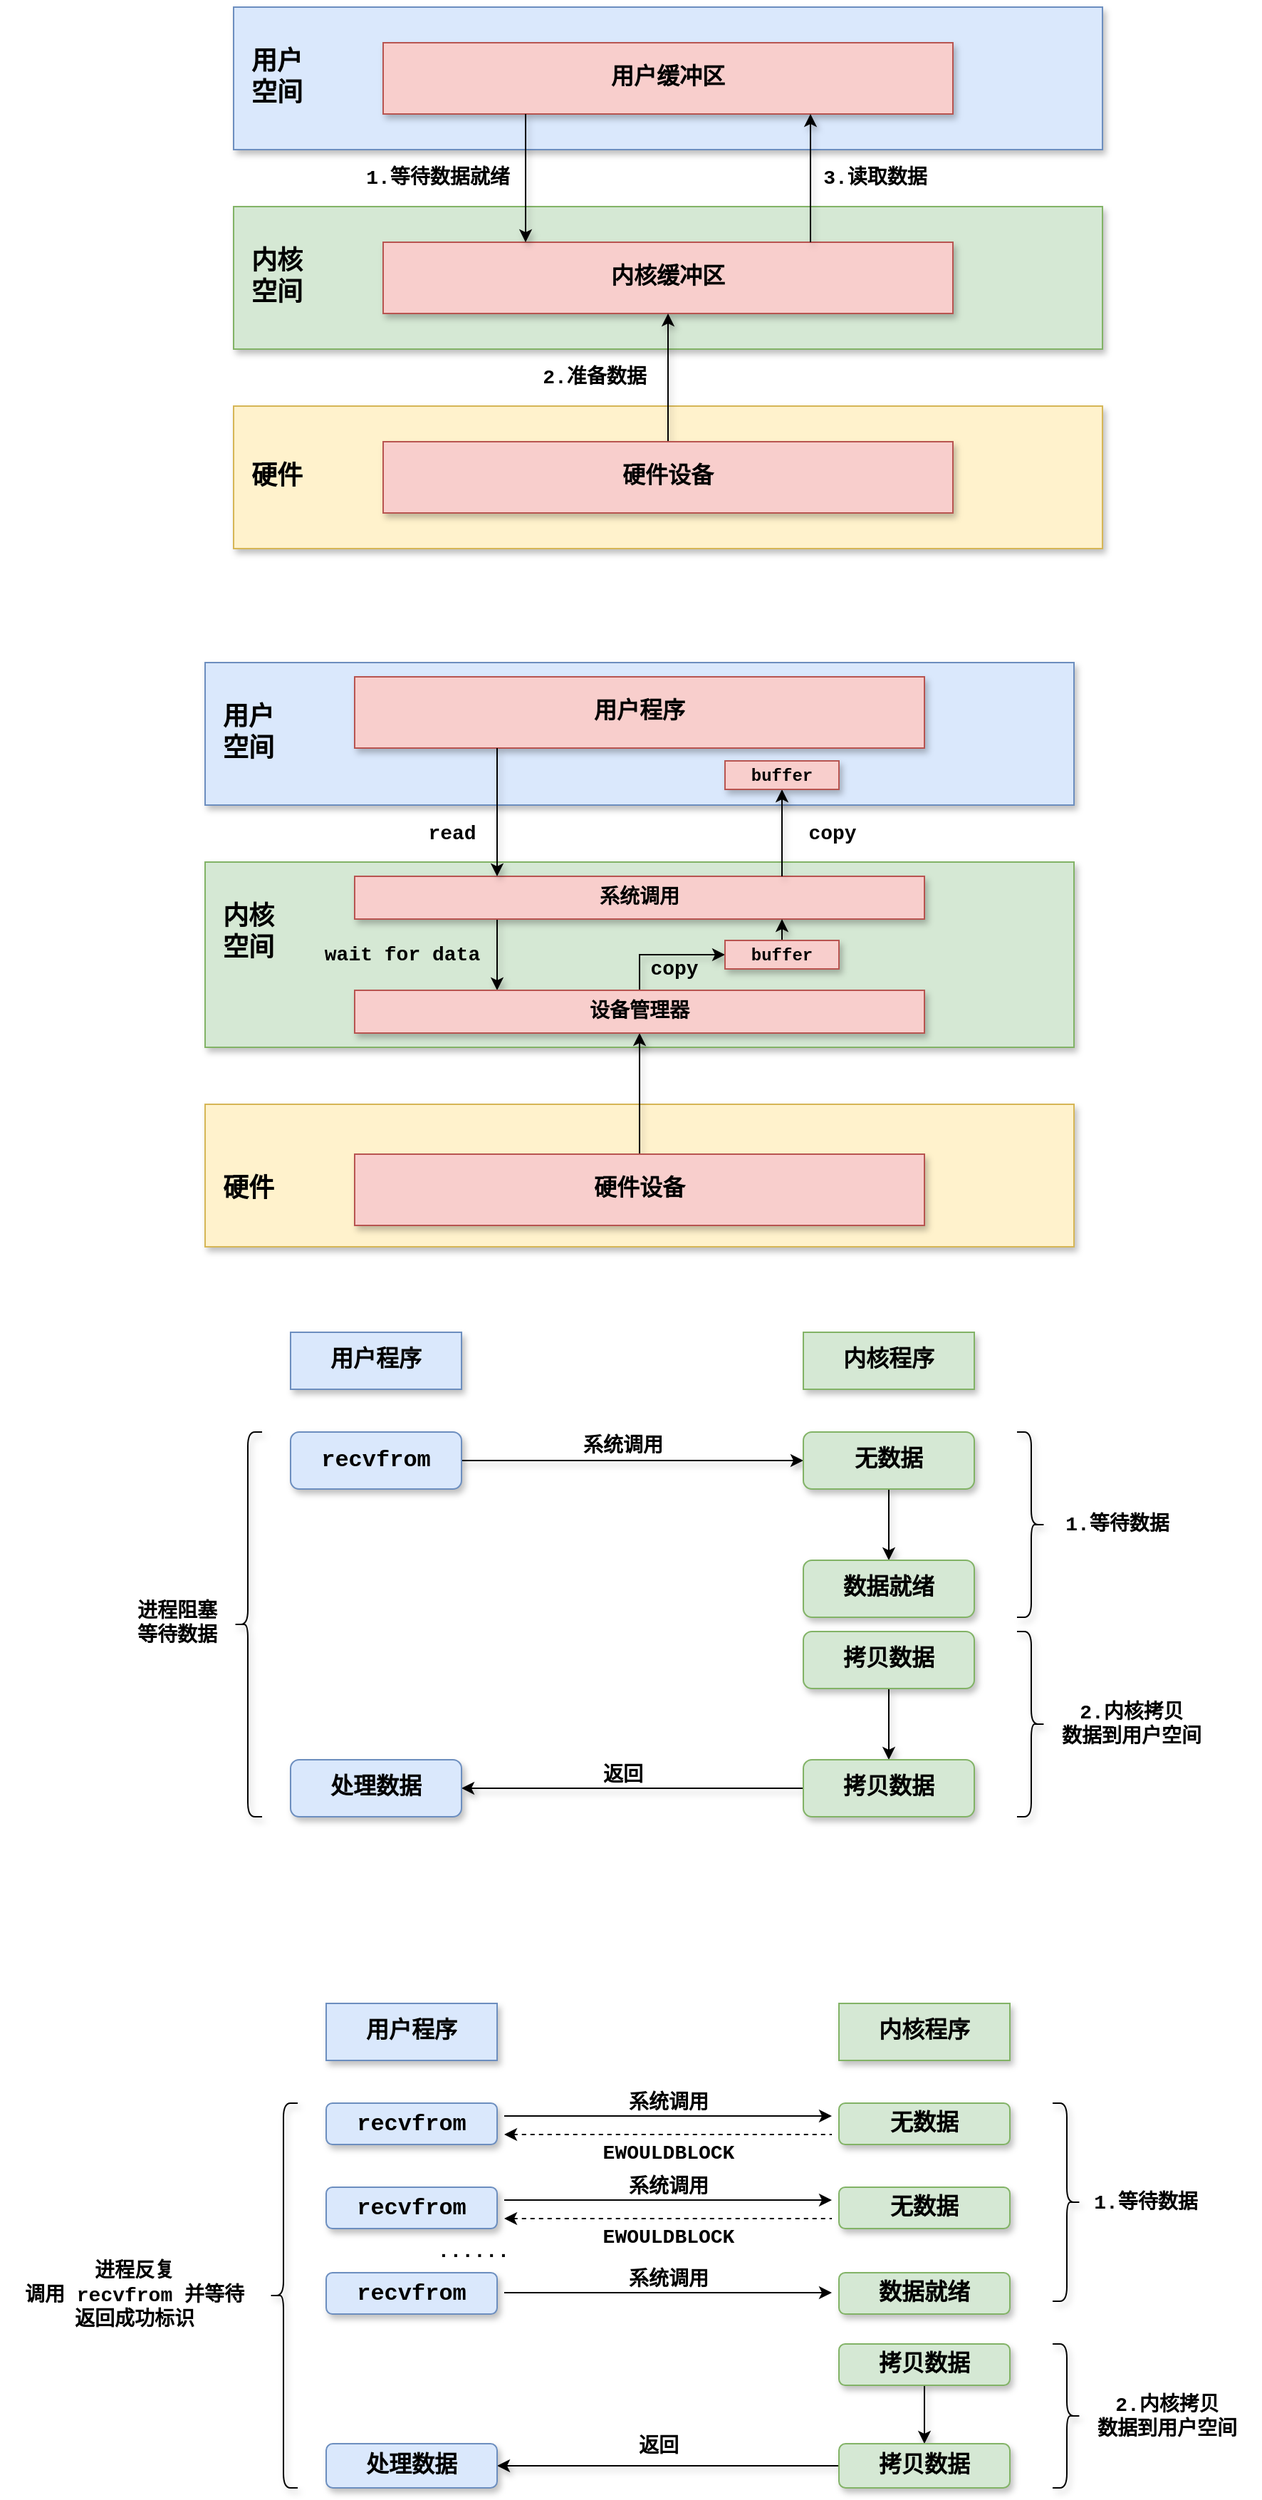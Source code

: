 <mxfile version="22.1.18" type="github">
  <diagram name="第 1 页" id="cC_8CLEbr-v7J0dyYEAU">
    <mxGraphModel dx="1377" dy="573" grid="0" gridSize="10" guides="1" tooltips="1" connect="1" arrows="1" fold="1" page="0" pageScale="1" pageWidth="827" pageHeight="1169" math="0" shadow="0">
      <root>
        <mxCell id="0" />
        <mxCell id="1" parent="0" />
        <mxCell id="Dbk5JtiBEJD0yRrXssco-1" value="" style="rounded=0;whiteSpace=wrap;html=1;fillColor=#dae8fc;strokeColor=#6c8ebf;shadow=1;" vertex="1" parent="1">
          <mxGeometry x="50" y="50" width="610" height="100" as="geometry" />
        </mxCell>
        <mxCell id="Dbk5JtiBEJD0yRrXssco-2" value="&lt;b&gt;&lt;font style=&quot;font-size: 18px;&quot; face=&quot;Courier New&quot;&gt;用户&lt;br&gt;空间&lt;/font&gt;&lt;/b&gt;" style="text;html=1;align=center;verticalAlign=middle;resizable=0;points=[];autosize=1;strokeColor=none;fillColor=none;shadow=1;" vertex="1" parent="1">
          <mxGeometry x="50" y="70" width="60" height="60" as="geometry" />
        </mxCell>
        <mxCell id="Dbk5JtiBEJD0yRrXssco-3" value="&lt;b&gt;&lt;font style=&quot;font-size: 16px;&quot; face=&quot;Courier New&quot;&gt;用户缓冲区&lt;/font&gt;&lt;/b&gt;" style="rounded=0;whiteSpace=wrap;html=1;fillColor=#f8cecc;strokeColor=#b85450;shadow=1;" vertex="1" parent="1">
          <mxGeometry x="155" y="75" width="400" height="50" as="geometry" />
        </mxCell>
        <mxCell id="Dbk5JtiBEJD0yRrXssco-4" value="" style="rounded=0;whiteSpace=wrap;html=1;fillColor=#d5e8d4;strokeColor=#82b366;shadow=1;" vertex="1" parent="1">
          <mxGeometry x="50" y="190" width="610" height="100" as="geometry" />
        </mxCell>
        <mxCell id="Dbk5JtiBEJD0yRrXssco-5" value="&lt;b&gt;&lt;font style=&quot;font-size: 18px;&quot; face=&quot;Courier New&quot;&gt;内核&lt;br&gt;空间&lt;/font&gt;&lt;/b&gt;" style="text;html=1;align=center;verticalAlign=middle;resizable=0;points=[];autosize=1;strokeColor=none;fillColor=none;shadow=1;" vertex="1" parent="1">
          <mxGeometry x="50" y="210" width="60" height="60" as="geometry" />
        </mxCell>
        <mxCell id="Dbk5JtiBEJD0yRrXssco-6" value="&lt;b&gt;&lt;font style=&quot;font-size: 16px;&quot; face=&quot;Courier New&quot;&gt;内核缓冲区&lt;/font&gt;&lt;/b&gt;" style="rounded=0;whiteSpace=wrap;html=1;fillColor=#f8cecc;strokeColor=#b85450;shadow=1;" vertex="1" parent="1">
          <mxGeometry x="155" y="215" width="400" height="50" as="geometry" />
        </mxCell>
        <mxCell id="Dbk5JtiBEJD0yRrXssco-8" value="" style="rounded=0;whiteSpace=wrap;html=1;fillColor=#fff2cc;strokeColor=#d6b656;shadow=1;" vertex="1" parent="1">
          <mxGeometry x="50" y="330" width="610" height="100" as="geometry" />
        </mxCell>
        <mxCell id="Dbk5JtiBEJD0yRrXssco-9" value="&lt;font face=&quot;Courier New&quot;&gt;&lt;span style=&quot;font-size: 18px;&quot;&gt;&lt;b&gt;硬件&lt;/b&gt;&lt;/span&gt;&lt;/font&gt;" style="text;html=1;align=center;verticalAlign=middle;resizable=0;points=[];autosize=1;strokeColor=none;fillColor=none;shadow=1;" vertex="1" parent="1">
          <mxGeometry x="50" y="360" width="60" height="40" as="geometry" />
        </mxCell>
        <mxCell id="Dbk5JtiBEJD0yRrXssco-15" style="edgeStyle=orthogonalEdgeStyle;rounded=0;orthogonalLoop=1;jettySize=auto;html=1;entryX=0.5;entryY=1;entryDx=0;entryDy=0;shadow=1;" edge="1" parent="1" source="Dbk5JtiBEJD0yRrXssco-10" target="Dbk5JtiBEJD0yRrXssco-6">
          <mxGeometry relative="1" as="geometry" />
        </mxCell>
        <mxCell id="Dbk5JtiBEJD0yRrXssco-10" value="&lt;font face=&quot;Courier New&quot;&gt;&lt;span style=&quot;font-size: 16px;&quot;&gt;&lt;b&gt;硬件设备&lt;/b&gt;&lt;/span&gt;&lt;/font&gt;" style="rounded=0;whiteSpace=wrap;html=1;fillColor=#f8cecc;strokeColor=#b85450;shadow=1;" vertex="1" parent="1">
          <mxGeometry x="155" y="355" width="400" height="50" as="geometry" />
        </mxCell>
        <mxCell id="Dbk5JtiBEJD0yRrXssco-13" value="" style="endArrow=classic;html=1;rounded=0;exitX=0.25;exitY=1;exitDx=0;exitDy=0;entryX=0.25;entryY=0;entryDx=0;entryDy=0;shadow=1;" edge="1" parent="1" source="Dbk5JtiBEJD0yRrXssco-3" target="Dbk5JtiBEJD0yRrXssco-6">
          <mxGeometry width="50" height="50" relative="1" as="geometry">
            <mxPoint x="390" y="320" as="sourcePoint" />
            <mxPoint x="440" y="270" as="targetPoint" />
          </mxGeometry>
        </mxCell>
        <mxCell id="Dbk5JtiBEJD0yRrXssco-14" value="&lt;font size=&quot;1&quot; face=&quot;Courier New&quot;&gt;&lt;b style=&quot;font-size: 14px;&quot;&gt;1.等待数据就绪&lt;/b&gt;&lt;/font&gt;" style="text;html=1;align=center;verticalAlign=middle;resizable=0;points=[];autosize=1;strokeColor=none;fillColor=none;shadow=1;" vertex="1" parent="1">
          <mxGeometry x="133" y="155" width="120" height="30" as="geometry" />
        </mxCell>
        <mxCell id="Dbk5JtiBEJD0yRrXssco-16" value="&lt;font size=&quot;1&quot; face=&quot;Courier New&quot;&gt;&lt;b style=&quot;font-size: 14px;&quot;&gt;2.准备数据&lt;/b&gt;&lt;/font&gt;" style="text;html=1;align=center;verticalAlign=middle;resizable=0;points=[];autosize=1;strokeColor=none;fillColor=none;shadow=1;" vertex="1" parent="1">
          <mxGeometry x="253" y="295" width="100" height="30" as="geometry" />
        </mxCell>
        <mxCell id="Dbk5JtiBEJD0yRrXssco-17" value="" style="endArrow=classic;html=1;rounded=0;exitX=0.75;exitY=0;exitDx=0;exitDy=0;entryX=0.75;entryY=1;entryDx=0;entryDy=0;shadow=1;" edge="1" parent="1" source="Dbk5JtiBEJD0yRrXssco-6" target="Dbk5JtiBEJD0yRrXssco-3">
          <mxGeometry width="50" height="50" relative="1" as="geometry">
            <mxPoint x="390" y="320" as="sourcePoint" />
            <mxPoint x="440" y="270" as="targetPoint" />
          </mxGeometry>
        </mxCell>
        <mxCell id="Dbk5JtiBEJD0yRrXssco-18" value="&lt;font size=&quot;1&quot; face=&quot;Courier New&quot;&gt;&lt;b style=&quot;font-size: 14px;&quot;&gt;3.读取数据&lt;/b&gt;&lt;/font&gt;" style="text;html=1;align=center;verticalAlign=middle;resizable=0;points=[];autosize=1;strokeColor=none;fillColor=none;shadow=1;" vertex="1" parent="1">
          <mxGeometry x="450" y="155" width="100" height="30" as="geometry" />
        </mxCell>
        <mxCell id="Dbk5JtiBEJD0yRrXssco-19" value="" style="rounded=0;whiteSpace=wrap;html=1;fillColor=#dae8fc;strokeColor=#6c8ebf;shadow=1;" vertex="1" parent="1">
          <mxGeometry x="30" y="510" width="610" height="100" as="geometry" />
        </mxCell>
        <mxCell id="Dbk5JtiBEJD0yRrXssco-20" value="&lt;b&gt;&lt;font style=&quot;font-size: 18px;&quot; face=&quot;Courier New&quot;&gt;用户&lt;br&gt;空间&lt;/font&gt;&lt;/b&gt;" style="text;html=1;align=center;verticalAlign=middle;resizable=0;points=[];autosize=1;strokeColor=none;fillColor=none;shadow=1;" vertex="1" parent="1">
          <mxGeometry x="30" y="530" width="60" height="60" as="geometry" />
        </mxCell>
        <mxCell id="Dbk5JtiBEJD0yRrXssco-21" value="&lt;font face=&quot;Courier New&quot;&gt;&lt;span style=&quot;font-size: 16px;&quot;&gt;&lt;b&gt;用户程序&lt;/b&gt;&lt;/span&gt;&lt;/font&gt;" style="rounded=0;whiteSpace=wrap;html=1;fillColor=#f8cecc;strokeColor=#b85450;shadow=1;" vertex="1" parent="1">
          <mxGeometry x="135" y="520" width="400" height="50" as="geometry" />
        </mxCell>
        <mxCell id="Dbk5JtiBEJD0yRrXssco-22" value="" style="rounded=0;whiteSpace=wrap;html=1;fillColor=#d5e8d4;strokeColor=#82b366;shadow=1;" vertex="1" parent="1">
          <mxGeometry x="30" y="650" width="610" height="130" as="geometry" />
        </mxCell>
        <mxCell id="Dbk5JtiBEJD0yRrXssco-23" value="&lt;b&gt;&lt;font style=&quot;font-size: 18px;&quot; face=&quot;Courier New&quot;&gt;内核&lt;br&gt;空间&lt;/font&gt;&lt;/b&gt;" style="text;html=1;align=center;verticalAlign=middle;resizable=0;points=[];autosize=1;strokeColor=none;fillColor=none;shadow=1;" vertex="1" parent="1">
          <mxGeometry x="30" y="670" width="60" height="60" as="geometry" />
        </mxCell>
        <mxCell id="Dbk5JtiBEJD0yRrXssco-42" style="edgeStyle=orthogonalEdgeStyle;rounded=0;orthogonalLoop=1;jettySize=auto;html=1;exitX=0.25;exitY=1;exitDx=0;exitDy=0;entryX=0.25;entryY=0;entryDx=0;entryDy=0;shadow=1;" edge="1" parent="1" source="Dbk5JtiBEJD0yRrXssco-24" target="Dbk5JtiBEJD0yRrXssco-35">
          <mxGeometry relative="1" as="geometry" />
        </mxCell>
        <mxCell id="Dbk5JtiBEJD0yRrXssco-24" value="&lt;p style=&quot;line-height: 100%;&quot;&gt;&lt;font size=&quot;1&quot; face=&quot;Courier New&quot;&gt;&lt;b style=&quot;font-size: 14px;&quot;&gt;系统调用&lt;/b&gt;&lt;/font&gt;&lt;/p&gt;" style="rounded=0;whiteSpace=wrap;html=1;fillColor=#f8cecc;strokeColor=#b85450;shadow=1;align=center;" vertex="1" parent="1">
          <mxGeometry x="135" y="660" width="400" height="30" as="geometry" />
        </mxCell>
        <mxCell id="Dbk5JtiBEJD0yRrXssco-25" value="" style="rounded=0;whiteSpace=wrap;html=1;fillColor=#fff2cc;strokeColor=#d6b656;shadow=1;" vertex="1" parent="1">
          <mxGeometry x="30" y="820" width="610" height="100" as="geometry" />
        </mxCell>
        <mxCell id="Dbk5JtiBEJD0yRrXssco-26" value="&lt;font face=&quot;Courier New&quot;&gt;&lt;span style=&quot;font-size: 18px;&quot;&gt;&lt;b&gt;硬件&lt;/b&gt;&lt;/span&gt;&lt;/font&gt;" style="text;html=1;align=center;verticalAlign=middle;resizable=0;points=[];autosize=1;strokeColor=none;fillColor=none;shadow=1;" vertex="1" parent="1">
          <mxGeometry x="30" y="860" width="60" height="40" as="geometry" />
        </mxCell>
        <mxCell id="Dbk5JtiBEJD0yRrXssco-44" style="edgeStyle=orthogonalEdgeStyle;rounded=0;orthogonalLoop=1;jettySize=auto;html=1;entryX=0.5;entryY=1;entryDx=0;entryDy=0;shadow=1;" edge="1" parent="1" source="Dbk5JtiBEJD0yRrXssco-28" target="Dbk5JtiBEJD0yRrXssco-35">
          <mxGeometry relative="1" as="geometry" />
        </mxCell>
        <mxCell id="Dbk5JtiBEJD0yRrXssco-28" value="&lt;font face=&quot;Courier New&quot;&gt;&lt;span style=&quot;font-size: 16px;&quot;&gt;&lt;b&gt;硬件设备&lt;/b&gt;&lt;/span&gt;&lt;/font&gt;" style="rounded=0;whiteSpace=wrap;html=1;fillColor=#f8cecc;strokeColor=#b85450;shadow=1;" vertex="1" parent="1">
          <mxGeometry x="135" y="855" width="400" height="50" as="geometry" />
        </mxCell>
        <mxCell id="Dbk5JtiBEJD0yRrXssco-29" value="" style="endArrow=classic;html=1;rounded=0;exitX=0.25;exitY=1;exitDx=0;exitDy=0;entryX=0.25;entryY=0;entryDx=0;entryDy=0;shadow=1;" edge="1" parent="1" source="Dbk5JtiBEJD0yRrXssco-21" target="Dbk5JtiBEJD0yRrXssco-24">
          <mxGeometry width="50" height="50" relative="1" as="geometry">
            <mxPoint x="370" y="780" as="sourcePoint" />
            <mxPoint x="420" y="730" as="targetPoint" />
          </mxGeometry>
        </mxCell>
        <mxCell id="Dbk5JtiBEJD0yRrXssco-30" value="&lt;font face=&quot;Courier New&quot;&gt;&lt;span style=&quot;font-size: 14px;&quot;&gt;&lt;b&gt;read&lt;/b&gt;&lt;/span&gt;&lt;/font&gt;" style="text;html=1;align=center;verticalAlign=middle;resizable=0;points=[];autosize=1;strokeColor=none;fillColor=none;shadow=1;" vertex="1" parent="1">
          <mxGeometry x="173" y="615" width="60" height="30" as="geometry" />
        </mxCell>
        <mxCell id="Dbk5JtiBEJD0yRrXssco-32" value="" style="endArrow=classic;html=1;rounded=0;exitX=0.75;exitY=0;exitDx=0;exitDy=0;shadow=1;entryX=0.5;entryY=1;entryDx=0;entryDy=0;" edge="1" parent="1" source="Dbk5JtiBEJD0yRrXssco-24" target="Dbk5JtiBEJD0yRrXssco-34">
          <mxGeometry width="50" height="50" relative="1" as="geometry">
            <mxPoint x="370" y="780" as="sourcePoint" />
            <mxPoint x="435" y="600" as="targetPoint" />
          </mxGeometry>
        </mxCell>
        <mxCell id="Dbk5JtiBEJD0yRrXssco-33" value="&lt;font size=&quot;1&quot; face=&quot;Courier New&quot;&gt;&lt;b style=&quot;font-size: 14px;&quot;&gt;copy&lt;/b&gt;&lt;/font&gt;" style="text;html=1;align=center;verticalAlign=middle;resizable=0;points=[];autosize=1;strokeColor=none;fillColor=none;shadow=1;" vertex="1" parent="1">
          <mxGeometry x="440" y="615" width="60" height="30" as="geometry" />
        </mxCell>
        <mxCell id="Dbk5JtiBEJD0yRrXssco-34" value="&lt;b&gt;&lt;font face=&quot;Courier New&quot;&gt;buffer&lt;/font&gt;&lt;/b&gt;" style="rounded=0;whiteSpace=wrap;html=1;fillColor=#f8cecc;strokeColor=#b85450;shadow=1;" vertex="1" parent="1">
          <mxGeometry x="395" y="579" width="80" height="20" as="geometry" />
        </mxCell>
        <mxCell id="Dbk5JtiBEJD0yRrXssco-37" style="edgeStyle=orthogonalEdgeStyle;rounded=0;orthogonalLoop=1;jettySize=auto;html=1;entryX=0;entryY=0.5;entryDx=0;entryDy=0;shadow=1;" edge="1" parent="1" source="Dbk5JtiBEJD0yRrXssco-35" target="Dbk5JtiBEJD0yRrXssco-36">
          <mxGeometry relative="1" as="geometry" />
        </mxCell>
        <mxCell id="Dbk5JtiBEJD0yRrXssco-35" value="&lt;p style=&quot;line-height: 100%;&quot;&gt;&lt;font face=&quot;Courier New&quot;&gt;&lt;span style=&quot;font-size: 14px;&quot;&gt;&lt;b&gt;设备管理器&lt;/b&gt;&lt;/span&gt;&lt;/font&gt;&lt;/p&gt;" style="rounded=0;whiteSpace=wrap;html=1;fillColor=#f8cecc;strokeColor=#b85450;shadow=1;align=center;" vertex="1" parent="1">
          <mxGeometry x="135" y="740" width="400" height="30" as="geometry" />
        </mxCell>
        <mxCell id="Dbk5JtiBEJD0yRrXssco-41" style="edgeStyle=orthogonalEdgeStyle;rounded=0;orthogonalLoop=1;jettySize=auto;html=1;entryX=0.75;entryY=1;entryDx=0;entryDy=0;shadow=1;" edge="1" parent="1" source="Dbk5JtiBEJD0yRrXssco-36" target="Dbk5JtiBEJD0yRrXssco-24">
          <mxGeometry relative="1" as="geometry">
            <Array as="points">
              <mxPoint x="440" y="710" />
              <mxPoint x="440" y="710" />
            </Array>
          </mxGeometry>
        </mxCell>
        <mxCell id="Dbk5JtiBEJD0yRrXssco-36" value="&lt;b&gt;&lt;font face=&quot;Courier New&quot;&gt;buffer&lt;/font&gt;&lt;/b&gt;" style="rounded=0;whiteSpace=wrap;html=1;fillColor=#f8cecc;strokeColor=#b85450;shadow=1;" vertex="1" parent="1">
          <mxGeometry x="395" y="705" width="80" height="20" as="geometry" />
        </mxCell>
        <mxCell id="Dbk5JtiBEJD0yRrXssco-38" value="&lt;font size=&quot;1&quot; face=&quot;Courier New&quot;&gt;&lt;b style=&quot;font-size: 14px;&quot;&gt;copy&lt;/b&gt;&lt;/font&gt;" style="text;html=1;align=center;verticalAlign=middle;resizable=0;points=[];autosize=1;strokeColor=none;fillColor=none;shadow=1;" vertex="1" parent="1">
          <mxGeometry x="329" y="710" width="60" height="30" as="geometry" />
        </mxCell>
        <mxCell id="Dbk5JtiBEJD0yRrXssco-43" value="&lt;font face=&quot;Courier New&quot;&gt;&lt;span style=&quot;font-size: 14px;&quot;&gt;&lt;b&gt;wait for data&lt;/b&gt;&lt;/span&gt;&lt;/font&gt;" style="text;html=1;align=center;verticalAlign=middle;resizable=0;points=[];autosize=1;strokeColor=none;fillColor=none;shadow=1;" vertex="1" parent="1">
          <mxGeometry x="103" y="700" width="130" height="30" as="geometry" />
        </mxCell>
        <mxCell id="Dbk5JtiBEJD0yRrXssco-46" value="&lt;b&gt;&lt;font style=&quot;font-size: 16px;&quot; face=&quot;Courier New&quot;&gt;用户程序&lt;/font&gt;&lt;/b&gt;" style="rounded=0;whiteSpace=wrap;html=1;fillColor=#dae8fc;strokeColor=#6c8ebf;shadow=1;" vertex="1" parent="1">
          <mxGeometry x="90" y="980" width="120" height="40" as="geometry" />
        </mxCell>
        <mxCell id="Dbk5JtiBEJD0yRrXssco-47" value="&lt;b&gt;&lt;font style=&quot;font-size: 16px;&quot; face=&quot;Courier New&quot;&gt;内核程序&lt;/font&gt;&lt;/b&gt;" style="rounded=0;whiteSpace=wrap;html=1;fillColor=#d5e8d4;strokeColor=#82b366;shadow=1;" vertex="1" parent="1">
          <mxGeometry x="450" y="980" width="120" height="40" as="geometry" />
        </mxCell>
        <mxCell id="Dbk5JtiBEJD0yRrXssco-50" style="edgeStyle=orthogonalEdgeStyle;rounded=0;orthogonalLoop=1;jettySize=auto;html=1;shadow=1;" edge="1" parent="1" source="Dbk5JtiBEJD0yRrXssco-48" target="Dbk5JtiBEJD0yRrXssco-49">
          <mxGeometry relative="1" as="geometry" />
        </mxCell>
        <mxCell id="Dbk5JtiBEJD0yRrXssco-48" value="&lt;b&gt;&lt;font style=&quot;font-size: 16px;&quot; face=&quot;Courier New&quot;&gt;recvfrom&lt;/font&gt;&lt;/b&gt;" style="rounded=1;whiteSpace=wrap;html=1;fillColor=#dae8fc;strokeColor=#6c8ebf;shadow=1;" vertex="1" parent="1">
          <mxGeometry x="90" y="1050" width="120" height="40" as="geometry" />
        </mxCell>
        <mxCell id="Dbk5JtiBEJD0yRrXssco-53" style="edgeStyle=orthogonalEdgeStyle;rounded=0;orthogonalLoop=1;jettySize=auto;html=1;entryX=0.5;entryY=0;entryDx=0;entryDy=0;shadow=1;" edge="1" parent="1" source="Dbk5JtiBEJD0yRrXssco-49" target="Dbk5JtiBEJD0yRrXssco-52">
          <mxGeometry relative="1" as="geometry" />
        </mxCell>
        <mxCell id="Dbk5JtiBEJD0yRrXssco-49" value="&lt;b&gt;&lt;font style=&quot;font-size: 16px;&quot; face=&quot;Courier New&quot;&gt;无数据&lt;/font&gt;&lt;/b&gt;" style="rounded=1;whiteSpace=wrap;html=1;fillColor=#d5e8d4;strokeColor=#82b366;shadow=1;" vertex="1" parent="1">
          <mxGeometry x="450" y="1050" width="120" height="40" as="geometry" />
        </mxCell>
        <mxCell id="Dbk5JtiBEJD0yRrXssco-51" value="&lt;font size=&quot;1&quot; face=&quot;Courier New&quot;&gt;&lt;b style=&quot;font-size: 14px;&quot;&gt;系统调用&lt;br&gt;&lt;/b&gt;&lt;/font&gt;" style="text;html=1;align=center;verticalAlign=middle;resizable=0;points=[];autosize=1;strokeColor=none;fillColor=none;shadow=1;" vertex="1" parent="1">
          <mxGeometry x="283" y="1045" width="80" height="30" as="geometry" />
        </mxCell>
        <mxCell id="Dbk5JtiBEJD0yRrXssco-52" value="&lt;b&gt;&lt;font style=&quot;font-size: 16px;&quot; face=&quot;Courier New&quot;&gt;数据就绪&lt;/font&gt;&lt;/b&gt;" style="rounded=1;whiteSpace=wrap;html=1;fillColor=#d5e8d4;strokeColor=#82b366;shadow=1;" vertex="1" parent="1">
          <mxGeometry x="450" y="1140" width="120" height="40" as="geometry" />
        </mxCell>
        <mxCell id="Dbk5JtiBEJD0yRrXssco-54" value="" style="shape=curlyBracket;whiteSpace=wrap;html=1;rounded=1;flipH=1;labelPosition=right;verticalLabelPosition=middle;align=left;verticalAlign=middle;shadow=1;" vertex="1" parent="1">
          <mxGeometry x="600" y="1050" width="20" height="130" as="geometry" />
        </mxCell>
        <mxCell id="Dbk5JtiBEJD0yRrXssco-55" value="&lt;font size=&quot;1&quot; face=&quot;Courier New&quot;&gt;&lt;b style=&quot;font-size: 14px;&quot;&gt;1.等待数据&lt;br&gt;&lt;/b&gt;&lt;/font&gt;" style="text;html=1;align=center;verticalAlign=middle;resizable=0;points=[];autosize=1;strokeColor=none;fillColor=none;shadow=1;" vertex="1" parent="1">
          <mxGeometry x="620" y="1100" width="100" height="30" as="geometry" />
        </mxCell>
        <mxCell id="Dbk5JtiBEJD0yRrXssco-58" style="edgeStyle=orthogonalEdgeStyle;rounded=0;orthogonalLoop=1;jettySize=auto;html=1;shadow=1;" edge="1" parent="1" source="Dbk5JtiBEJD0yRrXssco-56" target="Dbk5JtiBEJD0yRrXssco-57">
          <mxGeometry relative="1" as="geometry" />
        </mxCell>
        <mxCell id="Dbk5JtiBEJD0yRrXssco-56" value="&lt;b&gt;&lt;font style=&quot;font-size: 16px;&quot; face=&quot;Courier New&quot;&gt;拷贝数据&lt;/font&gt;&lt;/b&gt;" style="rounded=1;whiteSpace=wrap;html=1;fillColor=#d5e8d4;strokeColor=#82b366;shadow=1;" vertex="1" parent="1">
          <mxGeometry x="450" y="1190" width="120" height="40" as="geometry" />
        </mxCell>
        <mxCell id="Dbk5JtiBEJD0yRrXssco-62" style="edgeStyle=orthogonalEdgeStyle;rounded=0;orthogonalLoop=1;jettySize=auto;html=1;shadow=1;" edge="1" parent="1" source="Dbk5JtiBEJD0yRrXssco-57" target="Dbk5JtiBEJD0yRrXssco-61">
          <mxGeometry relative="1" as="geometry" />
        </mxCell>
        <mxCell id="Dbk5JtiBEJD0yRrXssco-57" value="&lt;b&gt;&lt;font style=&quot;font-size: 16px;&quot; face=&quot;Courier New&quot;&gt;拷贝数据&lt;/font&gt;&lt;/b&gt;" style="rounded=1;whiteSpace=wrap;html=1;fillColor=#d5e8d4;strokeColor=#82b366;shadow=1;" vertex="1" parent="1">
          <mxGeometry x="450" y="1280" width="120" height="40" as="geometry" />
        </mxCell>
        <mxCell id="Dbk5JtiBEJD0yRrXssco-59" value="" style="shape=curlyBracket;whiteSpace=wrap;html=1;rounded=1;flipH=1;labelPosition=right;verticalLabelPosition=middle;align=left;verticalAlign=middle;shadow=1;" vertex="1" parent="1">
          <mxGeometry x="600" y="1190" width="20" height="130" as="geometry" />
        </mxCell>
        <mxCell id="Dbk5JtiBEJD0yRrXssco-60" value="&lt;font size=&quot;1&quot; face=&quot;Courier New&quot;&gt;&lt;b style=&quot;font-size: 14px;&quot;&gt;2.内核拷贝&lt;br&gt;数据到用户空间&lt;br&gt;&lt;/b&gt;&lt;/font&gt;" style="text;html=1;align=center;verticalAlign=middle;resizable=0;points=[];autosize=1;strokeColor=none;fillColor=none;shadow=1;" vertex="1" parent="1">
          <mxGeometry x="620" y="1230" width="120" height="50" as="geometry" />
        </mxCell>
        <mxCell id="Dbk5JtiBEJD0yRrXssco-61" value="&lt;b&gt;&lt;font style=&quot;font-size: 16px;&quot; face=&quot;Courier New&quot;&gt;处理数据&lt;/font&gt;&lt;/b&gt;" style="rounded=1;whiteSpace=wrap;html=1;fillColor=#dae8fc;strokeColor=#6c8ebf;shadow=1;" vertex="1" parent="1">
          <mxGeometry x="90" y="1280" width="120" height="40" as="geometry" />
        </mxCell>
        <mxCell id="Dbk5JtiBEJD0yRrXssco-63" value="&lt;font size=&quot;1&quot; face=&quot;Courier New&quot;&gt;&lt;b style=&quot;font-size: 14px;&quot;&gt;返回&lt;br&gt;&lt;/b&gt;&lt;/font&gt;" style="text;html=1;align=center;verticalAlign=middle;resizable=0;points=[];autosize=1;strokeColor=none;fillColor=none;shadow=1;" vertex="1" parent="1">
          <mxGeometry x="298" y="1276" width="50" height="30" as="geometry" />
        </mxCell>
        <mxCell id="Dbk5JtiBEJD0yRrXssco-64" value="" style="shape=curlyBracket;whiteSpace=wrap;html=1;rounded=1;labelPosition=left;verticalLabelPosition=middle;align=right;verticalAlign=middle;shadow=1;" vertex="1" parent="1">
          <mxGeometry x="50" y="1050" width="20" height="270" as="geometry" />
        </mxCell>
        <mxCell id="Dbk5JtiBEJD0yRrXssco-65" value="&lt;font size=&quot;1&quot; face=&quot;Courier New&quot;&gt;&lt;b style=&quot;font-size: 14px;&quot;&gt;进程阻塞&lt;br&gt;等待数据&lt;br&gt;&lt;/b&gt;&lt;/font&gt;" style="text;html=1;align=center;verticalAlign=middle;resizable=0;points=[];autosize=1;strokeColor=none;fillColor=none;shadow=1;" vertex="1" parent="1">
          <mxGeometry x="-30" y="1159" width="80" height="50" as="geometry" />
        </mxCell>
        <mxCell id="Dbk5JtiBEJD0yRrXssco-67" value="&lt;b&gt;&lt;font style=&quot;font-size: 16px;&quot; face=&quot;Courier New&quot;&gt;用户程序&lt;/font&gt;&lt;/b&gt;" style="rounded=0;whiteSpace=wrap;html=1;fillColor=#dae8fc;strokeColor=#6c8ebf;shadow=1;" vertex="1" parent="1">
          <mxGeometry x="115" y="1451" width="120" height="40" as="geometry" />
        </mxCell>
        <mxCell id="Dbk5JtiBEJD0yRrXssco-68" value="&lt;b&gt;&lt;font style=&quot;font-size: 16px;&quot; face=&quot;Courier New&quot;&gt;内核程序&lt;/font&gt;&lt;/b&gt;" style="rounded=0;whiteSpace=wrap;html=1;fillColor=#d5e8d4;strokeColor=#82b366;shadow=1;" vertex="1" parent="1">
          <mxGeometry x="475" y="1451" width="120" height="40" as="geometry" />
        </mxCell>
        <mxCell id="Dbk5JtiBEJD0yRrXssco-70" value="&lt;b&gt;&lt;font style=&quot;font-size: 16px;&quot; face=&quot;Courier New&quot;&gt;recvfrom&lt;/font&gt;&lt;/b&gt;" style="rounded=1;whiteSpace=wrap;html=1;fillColor=#dae8fc;strokeColor=#6c8ebf;shadow=1;" vertex="1" parent="1">
          <mxGeometry x="115" y="1521" width="120" height="29" as="geometry" />
        </mxCell>
        <mxCell id="Dbk5JtiBEJD0yRrXssco-72" value="&lt;b&gt;&lt;font style=&quot;font-size: 16px;&quot; face=&quot;Courier New&quot;&gt;无数据&lt;/font&gt;&lt;/b&gt;" style="rounded=1;whiteSpace=wrap;html=1;fillColor=#d5e8d4;strokeColor=#82b366;shadow=1;" vertex="1" parent="1">
          <mxGeometry x="475" y="1521" width="120" height="29" as="geometry" />
        </mxCell>
        <mxCell id="Dbk5JtiBEJD0yRrXssco-73" value="&lt;font size=&quot;1&quot; face=&quot;Courier New&quot;&gt;&lt;b style=&quot;font-size: 14px;&quot;&gt;系统调用&lt;br&gt;&lt;/b&gt;&lt;/font&gt;" style="text;html=1;align=center;verticalAlign=middle;resizable=0;points=[];autosize=1;strokeColor=none;fillColor=none;shadow=1;" vertex="1" parent="1">
          <mxGeometry x="315" y="1506" width="80" height="30" as="geometry" />
        </mxCell>
        <mxCell id="Dbk5JtiBEJD0yRrXssco-74" value="&lt;b&gt;&lt;font style=&quot;font-size: 16px;&quot; face=&quot;Courier New&quot;&gt;数据就绪&lt;/font&gt;&lt;/b&gt;" style="rounded=1;whiteSpace=wrap;html=1;fillColor=#d5e8d4;strokeColor=#82b366;shadow=1;" vertex="1" parent="1">
          <mxGeometry x="475" y="1640" width="120" height="29" as="geometry" />
        </mxCell>
        <mxCell id="Dbk5JtiBEJD0yRrXssco-75" value="" style="shape=curlyBracket;whiteSpace=wrap;html=1;rounded=1;flipH=1;labelPosition=right;verticalLabelPosition=middle;align=left;verticalAlign=middle;shadow=1;" vertex="1" parent="1">
          <mxGeometry x="625" y="1521" width="20" height="139" as="geometry" />
        </mxCell>
        <mxCell id="Dbk5JtiBEJD0yRrXssco-76" value="&lt;font size=&quot;1&quot; face=&quot;Courier New&quot;&gt;&lt;b style=&quot;font-size: 14px;&quot;&gt;1.等待数据&lt;br&gt;&lt;/b&gt;&lt;/font&gt;" style="text;html=1;align=center;verticalAlign=middle;resizable=0;points=[];autosize=1;strokeColor=none;fillColor=none;shadow=1;" vertex="1" parent="1">
          <mxGeometry x="640" y="1575.5" width="100" height="30" as="geometry" />
        </mxCell>
        <mxCell id="Dbk5JtiBEJD0yRrXssco-77" style="edgeStyle=orthogonalEdgeStyle;rounded=0;orthogonalLoop=1;jettySize=auto;html=1;shadow=1;" edge="1" parent="1" source="Dbk5JtiBEJD0yRrXssco-78" target="Dbk5JtiBEJD0yRrXssco-80">
          <mxGeometry relative="1" as="geometry" />
        </mxCell>
        <mxCell id="Dbk5JtiBEJD0yRrXssco-78" value="&lt;b&gt;&lt;font style=&quot;font-size: 16px;&quot; face=&quot;Courier New&quot;&gt;拷贝数据&lt;/font&gt;&lt;/b&gt;" style="rounded=1;whiteSpace=wrap;html=1;fillColor=#d5e8d4;strokeColor=#82b366;shadow=1;" vertex="1" parent="1">
          <mxGeometry x="475" y="1690" width="120" height="29" as="geometry" />
        </mxCell>
        <mxCell id="Dbk5JtiBEJD0yRrXssco-79" style="edgeStyle=orthogonalEdgeStyle;rounded=0;orthogonalLoop=1;jettySize=auto;html=1;shadow=1;" edge="1" parent="1" source="Dbk5JtiBEJD0yRrXssco-80" target="Dbk5JtiBEJD0yRrXssco-83">
          <mxGeometry relative="1" as="geometry" />
        </mxCell>
        <mxCell id="Dbk5JtiBEJD0yRrXssco-80" value="&lt;b&gt;&lt;font style=&quot;font-size: 16px;&quot; face=&quot;Courier New&quot;&gt;拷贝数据&lt;/font&gt;&lt;/b&gt;" style="rounded=1;whiteSpace=wrap;html=1;fillColor=#d5e8d4;strokeColor=#82b366;shadow=1;" vertex="1" parent="1">
          <mxGeometry x="475" y="1760" width="120" height="31" as="geometry" />
        </mxCell>
        <mxCell id="Dbk5JtiBEJD0yRrXssco-81" value="" style="shape=curlyBracket;whiteSpace=wrap;html=1;rounded=1;flipH=1;labelPosition=right;verticalLabelPosition=middle;align=left;verticalAlign=middle;shadow=1;" vertex="1" parent="1">
          <mxGeometry x="625" y="1690" width="20" height="101" as="geometry" />
        </mxCell>
        <mxCell id="Dbk5JtiBEJD0yRrXssco-82" value="&lt;font size=&quot;1&quot; face=&quot;Courier New&quot;&gt;&lt;b style=&quot;font-size: 14px;&quot;&gt;2.内核拷贝&lt;br&gt;数据到用户空间&lt;br&gt;&lt;/b&gt;&lt;/font&gt;" style="text;html=1;align=center;verticalAlign=middle;resizable=0;points=[];autosize=1;strokeColor=none;fillColor=none;shadow=1;" vertex="1" parent="1">
          <mxGeometry x="645" y="1715.5" width="120" height="50" as="geometry" />
        </mxCell>
        <mxCell id="Dbk5JtiBEJD0yRrXssco-83" value="&lt;b&gt;&lt;font style=&quot;font-size: 16px;&quot; face=&quot;Courier New&quot;&gt;处理数据&lt;/font&gt;&lt;/b&gt;" style="rounded=1;whiteSpace=wrap;html=1;fillColor=#dae8fc;strokeColor=#6c8ebf;shadow=1;" vertex="1" parent="1">
          <mxGeometry x="115" y="1760" width="120" height="31" as="geometry" />
        </mxCell>
        <mxCell id="Dbk5JtiBEJD0yRrXssco-84" value="&lt;font size=&quot;1&quot; face=&quot;Courier New&quot;&gt;&lt;b style=&quot;font-size: 14px;&quot;&gt;返回&lt;br&gt;&lt;/b&gt;&lt;/font&gt;" style="text;html=1;align=center;verticalAlign=middle;resizable=0;points=[];autosize=1;strokeColor=none;fillColor=none;shadow=1;" vertex="1" parent="1">
          <mxGeometry x="323" y="1747" width="50" height="30" as="geometry" />
        </mxCell>
        <mxCell id="Dbk5JtiBEJD0yRrXssco-85" value="" style="shape=curlyBracket;whiteSpace=wrap;html=1;rounded=1;labelPosition=left;verticalLabelPosition=middle;align=right;verticalAlign=middle;shadow=1;" vertex="1" parent="1">
          <mxGeometry x="75" y="1521" width="20" height="270" as="geometry" />
        </mxCell>
        <mxCell id="Dbk5JtiBEJD0yRrXssco-86" value="&lt;font size=&quot;1&quot; face=&quot;Courier New&quot;&gt;&lt;b style=&quot;font-size: 14px;&quot;&gt;进程反复&lt;br&gt;调用 recvfrom 并等待&lt;br&gt;返回成功标识&lt;br&gt;&lt;/b&gt;&lt;/font&gt;" style="text;html=1;align=center;verticalAlign=middle;resizable=0;points=[];autosize=1;strokeColor=none;fillColor=none;shadow=1;" vertex="1" parent="1">
          <mxGeometry x="-110" y="1626" width="180" height="60" as="geometry" />
        </mxCell>
        <mxCell id="Dbk5JtiBEJD0yRrXssco-87" value="" style="endArrow=classic;html=1;rounded=0;" edge="1" parent="1">
          <mxGeometry width="50" height="50" relative="1" as="geometry">
            <mxPoint x="240" y="1530" as="sourcePoint" />
            <mxPoint x="470" y="1530" as="targetPoint" />
          </mxGeometry>
        </mxCell>
        <mxCell id="Dbk5JtiBEJD0yRrXssco-88" value="" style="endArrow=none;html=1;rounded=0;startArrow=classic;startFill=1;endFill=0;dashed=1;" edge="1" parent="1">
          <mxGeometry width="50" height="50" relative="1" as="geometry">
            <mxPoint x="240" y="1543" as="sourcePoint" />
            <mxPoint x="470" y="1543" as="targetPoint" />
          </mxGeometry>
        </mxCell>
        <mxCell id="Dbk5JtiBEJD0yRrXssco-89" value="&lt;font size=&quot;1&quot; face=&quot;Courier New&quot;&gt;&lt;b style=&quot;font-size: 14px;&quot;&gt;EWOULDBLOCK&lt;br&gt;&lt;/b&gt;&lt;/font&gt;" style="text;html=1;align=center;verticalAlign=middle;resizable=0;points=[];autosize=1;strokeColor=none;fillColor=none;shadow=1;" vertex="1" parent="1">
          <mxGeometry x="295" y="1541" width="120" height="30" as="geometry" />
        </mxCell>
        <mxCell id="Dbk5JtiBEJD0yRrXssco-90" value="&lt;b&gt;&lt;font style=&quot;font-size: 16px;&quot; face=&quot;Courier New&quot;&gt;recvfrom&lt;/font&gt;&lt;/b&gt;" style="rounded=1;whiteSpace=wrap;html=1;fillColor=#dae8fc;strokeColor=#6c8ebf;shadow=1;" vertex="1" parent="1">
          <mxGeometry x="115" y="1580" width="120" height="29" as="geometry" />
        </mxCell>
        <mxCell id="Dbk5JtiBEJD0yRrXssco-91" value="&lt;b&gt;&lt;font style=&quot;font-size: 16px;&quot; face=&quot;Courier New&quot;&gt;无数据&lt;/font&gt;&lt;/b&gt;" style="rounded=1;whiteSpace=wrap;html=1;fillColor=#d5e8d4;strokeColor=#82b366;shadow=1;" vertex="1" parent="1">
          <mxGeometry x="475" y="1580" width="120" height="29" as="geometry" />
        </mxCell>
        <mxCell id="Dbk5JtiBEJD0yRrXssco-92" value="&lt;font size=&quot;1&quot; face=&quot;Courier New&quot;&gt;&lt;b style=&quot;font-size: 14px;&quot;&gt;系统调用&lt;br&gt;&lt;/b&gt;&lt;/font&gt;" style="text;html=1;align=center;verticalAlign=middle;resizable=0;points=[];autosize=1;strokeColor=none;fillColor=none;shadow=1;" vertex="1" parent="1">
          <mxGeometry x="315" y="1565" width="80" height="30" as="geometry" />
        </mxCell>
        <mxCell id="Dbk5JtiBEJD0yRrXssco-93" value="" style="endArrow=classic;html=1;rounded=0;" edge="1" parent="1">
          <mxGeometry width="50" height="50" relative="1" as="geometry">
            <mxPoint x="240" y="1589" as="sourcePoint" />
            <mxPoint x="470" y="1589" as="targetPoint" />
          </mxGeometry>
        </mxCell>
        <mxCell id="Dbk5JtiBEJD0yRrXssco-94" value="" style="endArrow=none;html=1;rounded=0;startArrow=classic;startFill=1;endFill=0;dashed=1;" edge="1" parent="1">
          <mxGeometry width="50" height="50" relative="1" as="geometry">
            <mxPoint x="240" y="1602" as="sourcePoint" />
            <mxPoint x="470" y="1602" as="targetPoint" />
          </mxGeometry>
        </mxCell>
        <mxCell id="Dbk5JtiBEJD0yRrXssco-95" value="&lt;font size=&quot;1&quot; face=&quot;Courier New&quot;&gt;&lt;b style=&quot;font-size: 14px;&quot;&gt;EWOULDBLOCK&lt;br&gt;&lt;/b&gt;&lt;/font&gt;" style="text;html=1;align=center;verticalAlign=middle;resizable=0;points=[];autosize=1;strokeColor=none;fillColor=none;shadow=1;" vertex="1" parent="1">
          <mxGeometry x="295" y="1600" width="120" height="30" as="geometry" />
        </mxCell>
        <mxCell id="Dbk5JtiBEJD0yRrXssco-96" value="&lt;font size=&quot;1&quot; face=&quot;Courier New&quot;&gt;&lt;b style=&quot;font-size: 14px;&quot;&gt;......&lt;br&gt;&lt;/b&gt;&lt;/font&gt;" style="text;html=1;align=center;verticalAlign=middle;resizable=0;points=[];autosize=1;strokeColor=none;fillColor=none;shadow=1;" vertex="1" parent="1">
          <mxGeometry x="183" y="1610" width="70" height="30" as="geometry" />
        </mxCell>
        <mxCell id="Dbk5JtiBEJD0yRrXssco-97" value="&lt;b&gt;&lt;font style=&quot;font-size: 16px;&quot; face=&quot;Courier New&quot;&gt;recvfrom&lt;/font&gt;&lt;/b&gt;" style="rounded=1;whiteSpace=wrap;html=1;fillColor=#dae8fc;strokeColor=#6c8ebf;shadow=1;" vertex="1" parent="1">
          <mxGeometry x="115" y="1640" width="120" height="29" as="geometry" />
        </mxCell>
        <mxCell id="Dbk5JtiBEJD0yRrXssco-98" value="&lt;font size=&quot;1&quot; face=&quot;Courier New&quot;&gt;&lt;b style=&quot;font-size: 14px;&quot;&gt;系统调用&lt;br&gt;&lt;/b&gt;&lt;/font&gt;" style="text;html=1;align=center;verticalAlign=middle;resizable=0;points=[];autosize=1;strokeColor=none;fillColor=none;shadow=1;" vertex="1" parent="1">
          <mxGeometry x="315" y="1630" width="80" height="30" as="geometry" />
        </mxCell>
        <mxCell id="Dbk5JtiBEJD0yRrXssco-99" value="" style="endArrow=classic;html=1;rounded=0;" edge="1" parent="1">
          <mxGeometry width="50" height="50" relative="1" as="geometry">
            <mxPoint x="240" y="1654" as="sourcePoint" />
            <mxPoint x="470" y="1654" as="targetPoint" />
          </mxGeometry>
        </mxCell>
      </root>
    </mxGraphModel>
  </diagram>
</mxfile>
